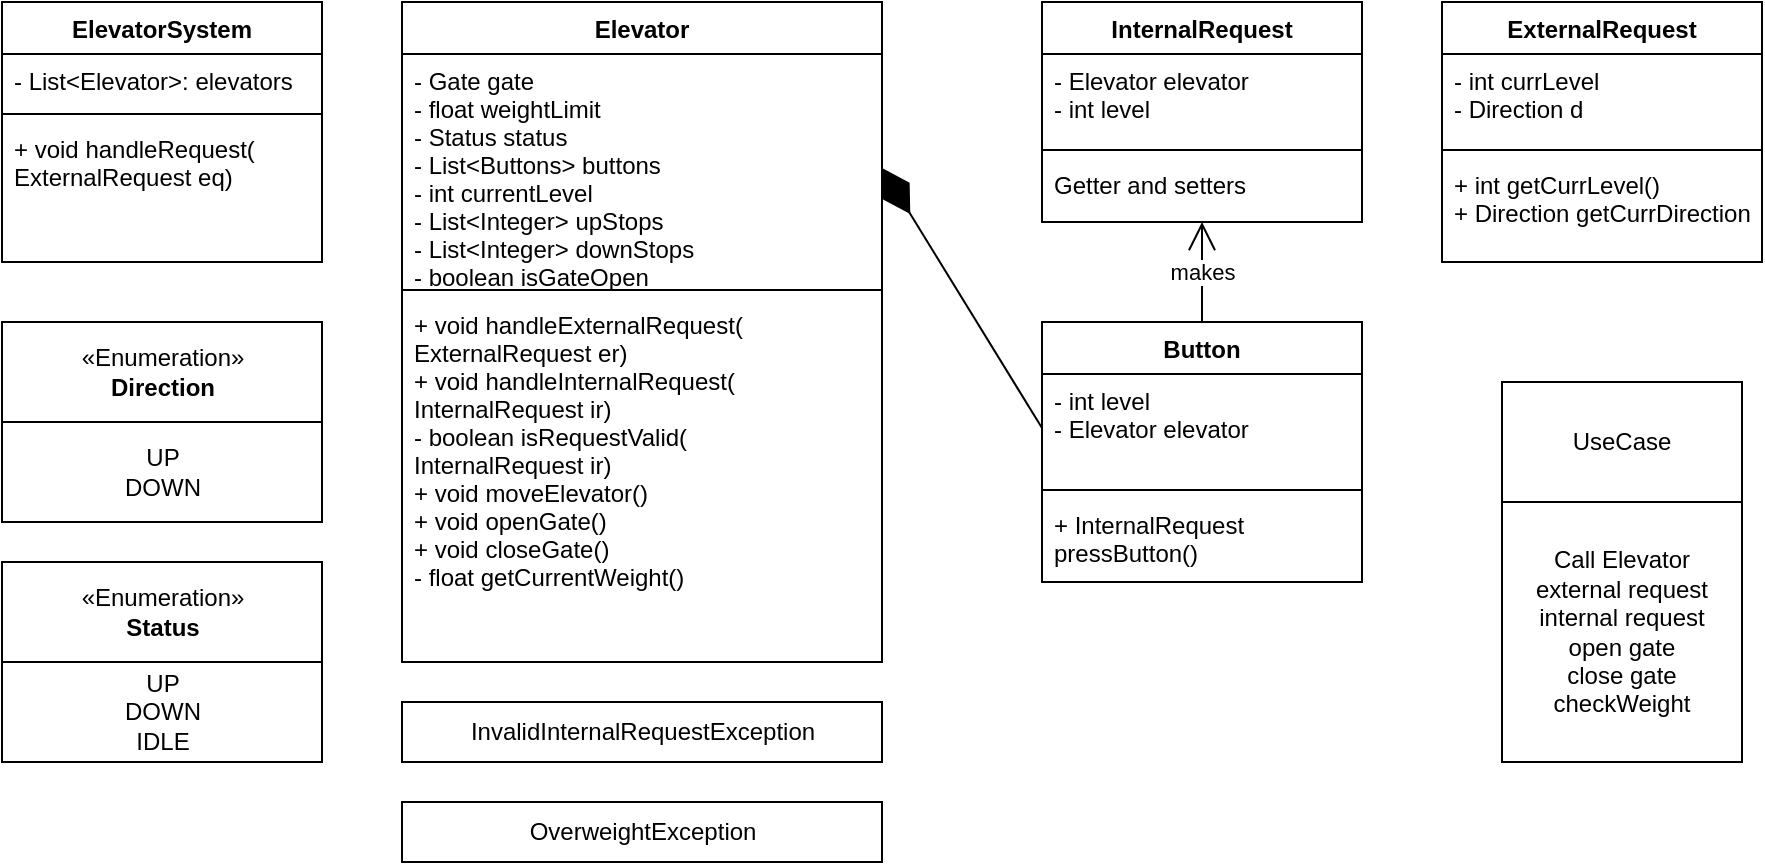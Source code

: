 <mxfile version="14.2.4" type="github">
  <diagram id="C5RBs43oDa-KdzZeNtuy" name="Page-1">
    <mxGraphModel dx="1853" dy="523" grid="1" gridSize="10" guides="1" tooltips="1" connect="1" arrows="1" fold="1" page="1" pageScale="1" pageWidth="827" pageHeight="1169" math="0" shadow="0">
      <root>
        <mxCell id="WIyWlLk6GJQsqaUBKTNV-0" />
        <mxCell id="WIyWlLk6GJQsqaUBKTNV-1" parent="WIyWlLk6GJQsqaUBKTNV-0" />
        <mxCell id="6hxh2bdvr39wzXqFQy1S-3" value="" style="group" vertex="1" connectable="0" parent="WIyWlLk6GJQsqaUBKTNV-1">
          <mxGeometry x="670" y="470" width="120" height="190" as="geometry" />
        </mxCell>
        <mxCell id="6hxh2bdvr39wzXqFQy1S-0" value="UseCase" style="whiteSpace=wrap;html=1;" vertex="1" parent="6hxh2bdvr39wzXqFQy1S-3">
          <mxGeometry width="120" height="60" as="geometry" />
        </mxCell>
        <mxCell id="6hxh2bdvr39wzXqFQy1S-1" value="Call Elevator&lt;br&gt;external request&lt;br&gt;internal request&lt;br&gt;open gate&lt;br&gt;close gate&lt;br&gt;checkWeight" style="whiteSpace=wrap;html=1;" vertex="1" parent="6hxh2bdvr39wzXqFQy1S-3">
          <mxGeometry y="60" width="120" height="130" as="geometry" />
        </mxCell>
        <mxCell id="6hxh2bdvr39wzXqFQy1S-4" value="ElevatorSystem" style="swimlane;fontStyle=1;align=center;verticalAlign=top;childLayout=stackLayout;horizontal=1;startSize=26;horizontalStack=0;resizeParent=1;resizeParentMax=0;resizeLast=0;collapsible=1;marginBottom=0;" vertex="1" parent="WIyWlLk6GJQsqaUBKTNV-1">
          <mxGeometry x="-80" y="280" width="160" height="130" as="geometry" />
        </mxCell>
        <mxCell id="6hxh2bdvr39wzXqFQy1S-5" value="- List&lt;Elevator&gt;: elevators" style="text;strokeColor=none;fillColor=none;align=left;verticalAlign=top;spacingLeft=4;spacingRight=4;overflow=hidden;rotatable=0;points=[[0,0.5],[1,0.5]];portConstraint=eastwest;" vertex="1" parent="6hxh2bdvr39wzXqFQy1S-4">
          <mxGeometry y="26" width="160" height="26" as="geometry" />
        </mxCell>
        <mxCell id="6hxh2bdvr39wzXqFQy1S-6" value="" style="line;strokeWidth=1;fillColor=none;align=left;verticalAlign=middle;spacingTop=-1;spacingLeft=3;spacingRight=3;rotatable=0;labelPosition=right;points=[];portConstraint=eastwest;" vertex="1" parent="6hxh2bdvr39wzXqFQy1S-4">
          <mxGeometry y="52" width="160" height="8" as="geometry" />
        </mxCell>
        <mxCell id="6hxh2bdvr39wzXqFQy1S-7" value="+ void handleRequest(&#xa;ExternalRequest eq)&#xa;" style="text;strokeColor=none;fillColor=none;align=left;verticalAlign=top;spacingLeft=4;spacingRight=4;overflow=hidden;rotatable=0;points=[[0,0.5],[1,0.5]];portConstraint=eastwest;" vertex="1" parent="6hxh2bdvr39wzXqFQy1S-4">
          <mxGeometry y="60" width="160" height="70" as="geometry" />
        </mxCell>
        <mxCell id="6hxh2bdvr39wzXqFQy1S-8" value="Elevator" style="swimlane;fontStyle=1;align=center;verticalAlign=top;childLayout=stackLayout;horizontal=1;startSize=26;horizontalStack=0;resizeParent=1;resizeParentMax=0;resizeLast=0;collapsible=1;marginBottom=0;" vertex="1" parent="WIyWlLk6GJQsqaUBKTNV-1">
          <mxGeometry x="120" y="280" width="240" height="330" as="geometry" />
        </mxCell>
        <mxCell id="6hxh2bdvr39wzXqFQy1S-9" value="- Gate gate&#xa;- float weightLimit&#xa;- Status status&#xa;- List&lt;Buttons&gt; buttons&#xa;- int currentLevel&#xa;- List&lt;Integer&gt; upStops&#xa;- List&lt;Integer&gt; downStops&#xa;- boolean isGateOpen" style="text;strokeColor=none;fillColor=none;align=left;verticalAlign=top;spacingLeft=4;spacingRight=4;overflow=hidden;rotatable=0;points=[[0,0.5],[1,0.5]];portConstraint=eastwest;" vertex="1" parent="6hxh2bdvr39wzXqFQy1S-8">
          <mxGeometry y="26" width="240" height="114" as="geometry" />
        </mxCell>
        <mxCell id="6hxh2bdvr39wzXqFQy1S-10" value="" style="line;strokeWidth=1;fillColor=none;align=left;verticalAlign=middle;spacingTop=-1;spacingLeft=3;spacingRight=3;rotatable=0;labelPosition=right;points=[];portConstraint=eastwest;" vertex="1" parent="6hxh2bdvr39wzXqFQy1S-8">
          <mxGeometry y="140" width="240" height="8" as="geometry" />
        </mxCell>
        <mxCell id="6hxh2bdvr39wzXqFQy1S-11" value="+ void handleExternalRequest( &#xa;ExternalRequest er)&#xa;+ void handleInternalRequest(&#xa;InternalRequest ir)&#xa;- boolean isRequestValid(&#xa;InternalRequest ir)&#xa;+ void moveElevator()&#xa;+ void openGate()&#xa;+ void closeGate()&#xa;- float getCurrentWeight()" style="text;strokeColor=none;fillColor=none;align=left;verticalAlign=top;spacingLeft=4;spacingRight=4;overflow=hidden;rotatable=0;points=[[0,0.5],[1,0.5]];portConstraint=eastwest;" vertex="1" parent="6hxh2bdvr39wzXqFQy1S-8">
          <mxGeometry y="148" width="240" height="182" as="geometry" />
        </mxCell>
        <mxCell id="6hxh2bdvr39wzXqFQy1S-12" value="ExternalRequest" style="swimlane;fontStyle=1;align=center;verticalAlign=top;childLayout=stackLayout;horizontal=1;startSize=26;horizontalStack=0;resizeParent=1;resizeParentMax=0;resizeLast=0;collapsible=1;marginBottom=0;" vertex="1" parent="WIyWlLk6GJQsqaUBKTNV-1">
          <mxGeometry x="640" y="280" width="160" height="130" as="geometry" />
        </mxCell>
        <mxCell id="6hxh2bdvr39wzXqFQy1S-13" value="- int currLevel&#xa;- Direction d" style="text;strokeColor=none;fillColor=none;align=left;verticalAlign=top;spacingLeft=4;spacingRight=4;overflow=hidden;rotatable=0;points=[[0,0.5],[1,0.5]];portConstraint=eastwest;" vertex="1" parent="6hxh2bdvr39wzXqFQy1S-12">
          <mxGeometry y="26" width="160" height="44" as="geometry" />
        </mxCell>
        <mxCell id="6hxh2bdvr39wzXqFQy1S-14" value="" style="line;strokeWidth=1;fillColor=none;align=left;verticalAlign=middle;spacingTop=-1;spacingLeft=3;spacingRight=3;rotatable=0;labelPosition=right;points=[];portConstraint=eastwest;" vertex="1" parent="6hxh2bdvr39wzXqFQy1S-12">
          <mxGeometry y="70" width="160" height="8" as="geometry" />
        </mxCell>
        <mxCell id="6hxh2bdvr39wzXqFQy1S-15" value="+ int getCurrLevel()&#xa;+ Direction getCurrDirection()" style="text;strokeColor=none;fillColor=none;align=left;verticalAlign=top;spacingLeft=4;spacingRight=4;overflow=hidden;rotatable=0;points=[[0,0.5],[1,0.5]];portConstraint=eastwest;" vertex="1" parent="6hxh2bdvr39wzXqFQy1S-12">
          <mxGeometry y="78" width="160" height="52" as="geometry" />
        </mxCell>
        <mxCell id="6hxh2bdvr39wzXqFQy1S-16" value="Button" style="swimlane;fontStyle=1;align=center;verticalAlign=top;childLayout=stackLayout;horizontal=1;startSize=26;horizontalStack=0;resizeParent=1;resizeParentMax=0;resizeLast=0;collapsible=1;marginBottom=0;" vertex="1" parent="WIyWlLk6GJQsqaUBKTNV-1">
          <mxGeometry x="440" y="440" width="160" height="130" as="geometry" />
        </mxCell>
        <mxCell id="6hxh2bdvr39wzXqFQy1S-17" value="- int level&#xa;- Elevator elevator" style="text;strokeColor=none;fillColor=none;align=left;verticalAlign=top;spacingLeft=4;spacingRight=4;overflow=hidden;rotatable=0;points=[[0,0.5],[1,0.5]];portConstraint=eastwest;" vertex="1" parent="6hxh2bdvr39wzXqFQy1S-16">
          <mxGeometry y="26" width="160" height="54" as="geometry" />
        </mxCell>
        <mxCell id="6hxh2bdvr39wzXqFQy1S-18" value="" style="line;strokeWidth=1;fillColor=none;align=left;verticalAlign=middle;spacingTop=-1;spacingLeft=3;spacingRight=3;rotatable=0;labelPosition=right;points=[];portConstraint=eastwest;" vertex="1" parent="6hxh2bdvr39wzXqFQy1S-16">
          <mxGeometry y="80" width="160" height="8" as="geometry" />
        </mxCell>
        <mxCell id="6hxh2bdvr39wzXqFQy1S-19" value="+ InternalRequest &#xa;pressButton()" style="text;strokeColor=none;fillColor=none;align=left;verticalAlign=top;spacingLeft=4;spacingRight=4;overflow=hidden;rotatable=0;points=[[0,0.5],[1,0.5]];portConstraint=eastwest;" vertex="1" parent="6hxh2bdvr39wzXqFQy1S-16">
          <mxGeometry y="88" width="160" height="42" as="geometry" />
        </mxCell>
        <mxCell id="6hxh2bdvr39wzXqFQy1S-20" value="InternalRequest" style="swimlane;fontStyle=1;align=center;verticalAlign=top;childLayout=stackLayout;horizontal=1;startSize=26;horizontalStack=0;resizeParent=1;resizeParentMax=0;resizeLast=0;collapsible=1;marginBottom=0;" vertex="1" parent="WIyWlLk6GJQsqaUBKTNV-1">
          <mxGeometry x="440" y="280" width="160" height="110" as="geometry" />
        </mxCell>
        <mxCell id="6hxh2bdvr39wzXqFQy1S-21" value="- Elevator elevator&#xa;- int level" style="text;strokeColor=none;fillColor=none;align=left;verticalAlign=top;spacingLeft=4;spacingRight=4;overflow=hidden;rotatable=0;points=[[0,0.5],[1,0.5]];portConstraint=eastwest;" vertex="1" parent="6hxh2bdvr39wzXqFQy1S-20">
          <mxGeometry y="26" width="160" height="44" as="geometry" />
        </mxCell>
        <mxCell id="6hxh2bdvr39wzXqFQy1S-22" value="" style="line;strokeWidth=1;fillColor=none;align=left;verticalAlign=middle;spacingTop=-1;spacingLeft=3;spacingRight=3;rotatable=0;labelPosition=right;points=[];portConstraint=eastwest;" vertex="1" parent="6hxh2bdvr39wzXqFQy1S-20">
          <mxGeometry y="70" width="160" height="8" as="geometry" />
        </mxCell>
        <mxCell id="6hxh2bdvr39wzXqFQy1S-23" value="Getter and setters" style="text;strokeColor=none;fillColor=none;align=left;verticalAlign=top;spacingLeft=4;spacingRight=4;overflow=hidden;rotatable=0;points=[[0,0.5],[1,0.5]];portConstraint=eastwest;" vertex="1" parent="6hxh2bdvr39wzXqFQy1S-20">
          <mxGeometry y="78" width="160" height="32" as="geometry" />
        </mxCell>
        <mxCell id="6hxh2bdvr39wzXqFQy1S-28" value="" style="group" vertex="1" connectable="0" parent="WIyWlLk6GJQsqaUBKTNV-1">
          <mxGeometry x="-80" y="440" width="160" height="100" as="geometry" />
        </mxCell>
        <mxCell id="6hxh2bdvr39wzXqFQy1S-24" value="«Enumeration»&lt;br&gt;&lt;b&gt;Direction&lt;/b&gt;" style="html=1;" vertex="1" parent="6hxh2bdvr39wzXqFQy1S-28">
          <mxGeometry width="160" height="50" as="geometry" />
        </mxCell>
        <mxCell id="6hxh2bdvr39wzXqFQy1S-26" value="UP&lt;br&gt;DOWN" style="html=1;" vertex="1" parent="6hxh2bdvr39wzXqFQy1S-28">
          <mxGeometry y="50" width="160" height="50" as="geometry" />
        </mxCell>
        <mxCell id="6hxh2bdvr39wzXqFQy1S-29" value="" style="group" vertex="1" connectable="0" parent="WIyWlLk6GJQsqaUBKTNV-1">
          <mxGeometry x="-80" y="560" width="160" height="100" as="geometry" />
        </mxCell>
        <mxCell id="6hxh2bdvr39wzXqFQy1S-30" value="«Enumeration»&lt;br&gt;&lt;b&gt;Status&lt;/b&gt;" style="html=1;" vertex="1" parent="6hxh2bdvr39wzXqFQy1S-29">
          <mxGeometry width="160" height="50" as="geometry" />
        </mxCell>
        <mxCell id="6hxh2bdvr39wzXqFQy1S-31" value="UP&lt;br&gt;DOWN&lt;br&gt;IDLE" style="html=1;" vertex="1" parent="6hxh2bdvr39wzXqFQy1S-29">
          <mxGeometry y="50" width="160" height="50" as="geometry" />
        </mxCell>
        <mxCell id="6hxh2bdvr39wzXqFQy1S-32" value="InvalidInternalRequestException" style="html=1;" vertex="1" parent="WIyWlLk6GJQsqaUBKTNV-1">
          <mxGeometry x="120" y="630" width="240" height="30" as="geometry" />
        </mxCell>
        <mxCell id="6hxh2bdvr39wzXqFQy1S-33" value="OverweightException" style="html=1;" vertex="1" parent="WIyWlLk6GJQsqaUBKTNV-1">
          <mxGeometry x="120" y="680" width="240" height="30" as="geometry" />
        </mxCell>
        <mxCell id="6hxh2bdvr39wzXqFQy1S-34" value="" style="endArrow=diamondThin;endFill=1;endSize=24;html=1;entryX=1;entryY=0.5;entryDx=0;entryDy=0;exitX=0;exitY=0.5;exitDx=0;exitDy=0;" edge="1" parent="WIyWlLk6GJQsqaUBKTNV-1" source="6hxh2bdvr39wzXqFQy1S-17" target="6hxh2bdvr39wzXqFQy1S-9">
          <mxGeometry width="160" relative="1" as="geometry">
            <mxPoint x="330" y="490" as="sourcePoint" />
            <mxPoint x="490" y="490" as="targetPoint" />
          </mxGeometry>
        </mxCell>
        <mxCell id="6hxh2bdvr39wzXqFQy1S-35" value="makes" style="endArrow=open;endFill=1;endSize=12;html=1;exitX=0.5;exitY=0;exitDx=0;exitDy=0;" edge="1" parent="WIyWlLk6GJQsqaUBKTNV-1" source="6hxh2bdvr39wzXqFQy1S-16" target="6hxh2bdvr39wzXqFQy1S-23">
          <mxGeometry width="160" relative="1" as="geometry">
            <mxPoint x="330" y="490" as="sourcePoint" />
            <mxPoint x="515" y="391" as="targetPoint" />
          </mxGeometry>
        </mxCell>
      </root>
    </mxGraphModel>
  </diagram>
</mxfile>
